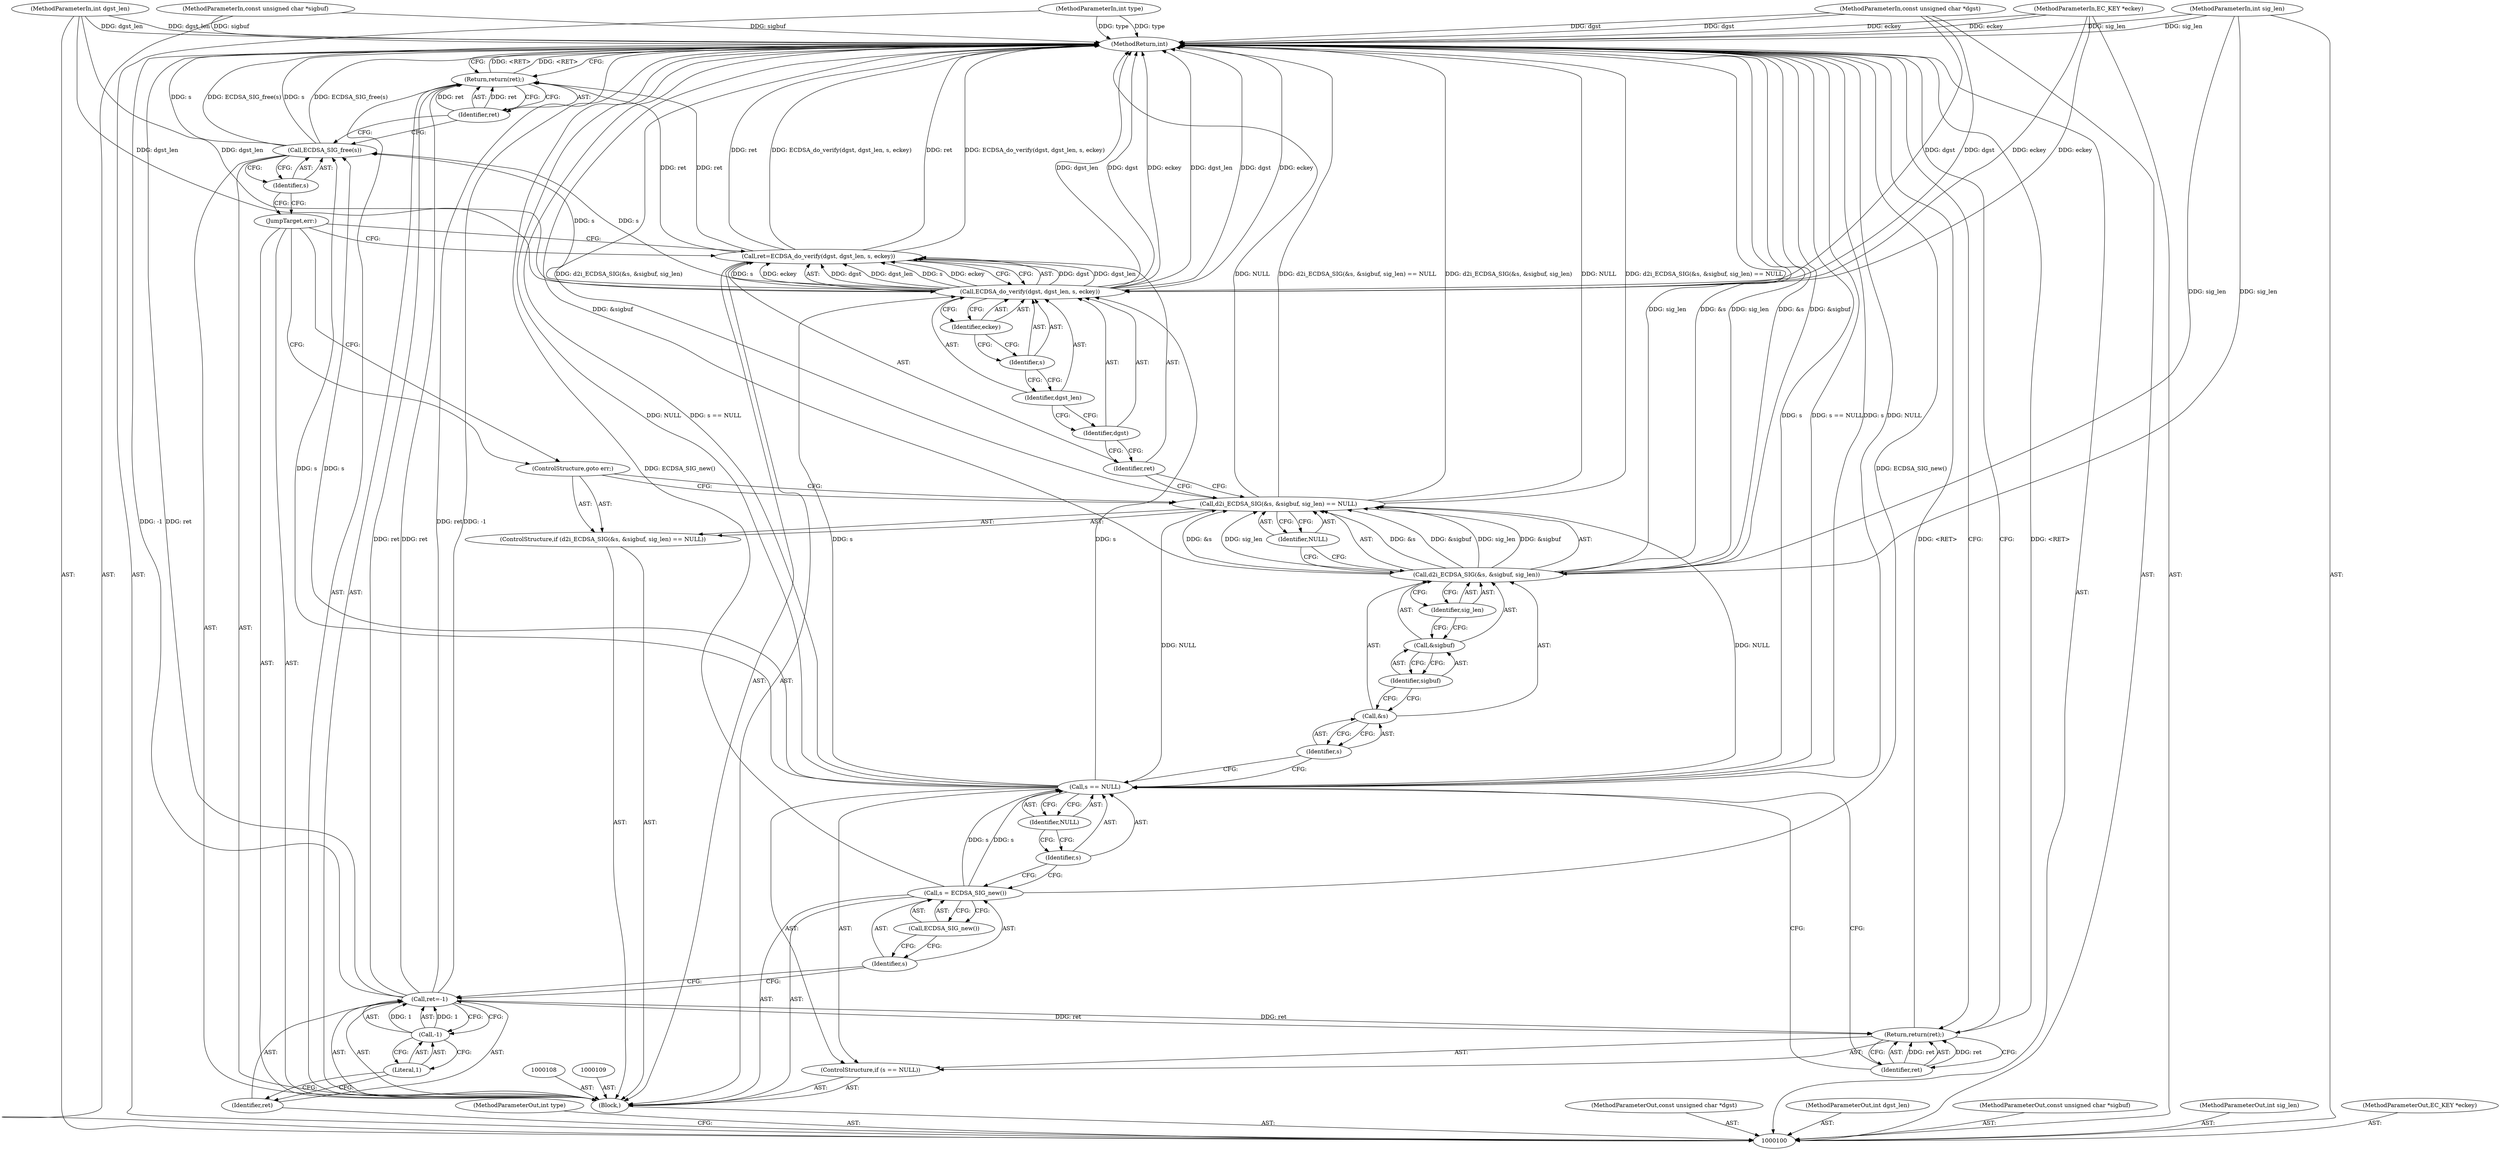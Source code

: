 digraph "1_openssl_684400ce192dac51df3d3e92b61830a6ef90be3e_1" {
"1000145" [label="(MethodReturn,int)"];
"1000101" [label="(MethodParameterIn,int type)"];
"1000191" [label="(MethodParameterOut,int type)"];
"1000102" [label="(MethodParameterIn,const unsigned char *dgst)"];
"1000192" [label="(MethodParameterOut,const unsigned char *dgst)"];
"1000103" [label="(MethodParameterIn,int dgst_len)"];
"1000193" [label="(MethodParameterOut,int dgst_len)"];
"1000133" [label="(Call,ret=ECDSA_do_verify(dgst, dgst_len, s, eckey))"];
"1000134" [label="(Identifier,ret)"];
"1000136" [label="(Identifier,dgst)"];
"1000137" [label="(Identifier,dgst_len)"];
"1000138" [label="(Identifier,s)"];
"1000139" [label="(Identifier,eckey)"];
"1000135" [label="(Call,ECDSA_do_verify(dgst, dgst_len, s, eckey))"];
"1000140" [label="(JumpTarget,err:)"];
"1000142" [label="(Identifier,s)"];
"1000141" [label="(Call,ECDSA_SIG_free(s))"];
"1000143" [label="(Return,return(ret);)"];
"1000144" [label="(Identifier,ret)"];
"1000104" [label="(MethodParameterIn,const unsigned char *sigbuf)"];
"1000194" [label="(MethodParameterOut,const unsigned char *sigbuf)"];
"1000105" [label="(MethodParameterIn,int sig_len)"];
"1000195" [label="(MethodParameterOut,int sig_len)"];
"1000106" [label="(MethodParameterIn,EC_KEY *eckey)"];
"1000196" [label="(MethodParameterOut,EC_KEY *eckey)"];
"1000107" [label="(Block,)"];
"1000112" [label="(Call,-1)"];
"1000113" [label="(Literal,1)"];
"1000110" [label="(Call,ret=-1)"];
"1000111" [label="(Identifier,ret)"];
"1000114" [label="(Call,s = ECDSA_SIG_new())"];
"1000115" [label="(Identifier,s)"];
"1000116" [label="(Call,ECDSA_SIG_new())"];
"1000120" [label="(Identifier,NULL)"];
"1000121" [label="(Return,return(ret);)"];
"1000117" [label="(ControlStructure,if (s == NULL))"];
"1000122" [label="(Identifier,ret)"];
"1000118" [label="(Call,s == NULL)"];
"1000119" [label="(Identifier,s)"];
"1000123" [label="(ControlStructure,if (d2i_ECDSA_SIG(&s, &sigbuf, sig_len) == NULL))"];
"1000126" [label="(Call,&s)"];
"1000127" [label="(Identifier,s)"];
"1000128" [label="(Call,&sigbuf)"];
"1000129" [label="(Identifier,sigbuf)"];
"1000130" [label="(Identifier,sig_len)"];
"1000131" [label="(Identifier,NULL)"];
"1000124" [label="(Call,d2i_ECDSA_SIG(&s, &sigbuf, sig_len) == NULL)"];
"1000125" [label="(Call,d2i_ECDSA_SIG(&s, &sigbuf, sig_len))"];
"1000132" [label="(ControlStructure,goto err;)"];
"1000145" -> "1000100"  [label="AST: "];
"1000145" -> "1000121"  [label="CFG: "];
"1000145" -> "1000143"  [label="CFG: "];
"1000141" -> "1000145"  [label="DDG: s"];
"1000141" -> "1000145"  [label="DDG: ECDSA_SIG_free(s)"];
"1000124" -> "1000145"  [label="DDG: d2i_ECDSA_SIG(&s, &sigbuf, sig_len)"];
"1000124" -> "1000145"  [label="DDG: NULL"];
"1000124" -> "1000145"  [label="DDG: d2i_ECDSA_SIG(&s, &sigbuf, sig_len) == NULL"];
"1000104" -> "1000145"  [label="DDG: sigbuf"];
"1000105" -> "1000145"  [label="DDG: sig_len"];
"1000118" -> "1000145"  [label="DDG: s == NULL"];
"1000118" -> "1000145"  [label="DDG: s"];
"1000118" -> "1000145"  [label="DDG: NULL"];
"1000135" -> "1000145"  [label="DDG: dgst"];
"1000135" -> "1000145"  [label="DDG: eckey"];
"1000135" -> "1000145"  [label="DDG: dgst_len"];
"1000125" -> "1000145"  [label="DDG: &sigbuf"];
"1000125" -> "1000145"  [label="DDG: sig_len"];
"1000125" -> "1000145"  [label="DDG: &s"];
"1000103" -> "1000145"  [label="DDG: dgst_len"];
"1000133" -> "1000145"  [label="DDG: ret"];
"1000133" -> "1000145"  [label="DDG: ECDSA_do_verify(dgst, dgst_len, s, eckey)"];
"1000102" -> "1000145"  [label="DDG: dgst"];
"1000110" -> "1000145"  [label="DDG: -1"];
"1000110" -> "1000145"  [label="DDG: ret"];
"1000101" -> "1000145"  [label="DDG: type"];
"1000114" -> "1000145"  [label="DDG: ECDSA_SIG_new()"];
"1000106" -> "1000145"  [label="DDG: eckey"];
"1000121" -> "1000145"  [label="DDG: <RET>"];
"1000143" -> "1000145"  [label="DDG: <RET>"];
"1000101" -> "1000100"  [label="AST: "];
"1000101" -> "1000145"  [label="DDG: type"];
"1000191" -> "1000100"  [label="AST: "];
"1000102" -> "1000100"  [label="AST: "];
"1000102" -> "1000145"  [label="DDG: dgst"];
"1000102" -> "1000135"  [label="DDG: dgst"];
"1000192" -> "1000100"  [label="AST: "];
"1000103" -> "1000100"  [label="AST: "];
"1000103" -> "1000145"  [label="DDG: dgst_len"];
"1000103" -> "1000135"  [label="DDG: dgst_len"];
"1000193" -> "1000100"  [label="AST: "];
"1000133" -> "1000107"  [label="AST: "];
"1000133" -> "1000135"  [label="CFG: "];
"1000134" -> "1000133"  [label="AST: "];
"1000135" -> "1000133"  [label="AST: "];
"1000140" -> "1000133"  [label="CFG: "];
"1000133" -> "1000145"  [label="DDG: ret"];
"1000133" -> "1000145"  [label="DDG: ECDSA_do_verify(dgst, dgst_len, s, eckey)"];
"1000135" -> "1000133"  [label="DDG: dgst"];
"1000135" -> "1000133"  [label="DDG: dgst_len"];
"1000135" -> "1000133"  [label="DDG: s"];
"1000135" -> "1000133"  [label="DDG: eckey"];
"1000133" -> "1000143"  [label="DDG: ret"];
"1000134" -> "1000133"  [label="AST: "];
"1000134" -> "1000124"  [label="CFG: "];
"1000136" -> "1000134"  [label="CFG: "];
"1000136" -> "1000135"  [label="AST: "];
"1000136" -> "1000134"  [label="CFG: "];
"1000137" -> "1000136"  [label="CFG: "];
"1000137" -> "1000135"  [label="AST: "];
"1000137" -> "1000136"  [label="CFG: "];
"1000138" -> "1000137"  [label="CFG: "];
"1000138" -> "1000135"  [label="AST: "];
"1000138" -> "1000137"  [label="CFG: "];
"1000139" -> "1000138"  [label="CFG: "];
"1000139" -> "1000135"  [label="AST: "];
"1000139" -> "1000138"  [label="CFG: "];
"1000135" -> "1000139"  [label="CFG: "];
"1000135" -> "1000133"  [label="AST: "];
"1000135" -> "1000139"  [label="CFG: "];
"1000136" -> "1000135"  [label="AST: "];
"1000137" -> "1000135"  [label="AST: "];
"1000138" -> "1000135"  [label="AST: "];
"1000139" -> "1000135"  [label="AST: "];
"1000133" -> "1000135"  [label="CFG: "];
"1000135" -> "1000145"  [label="DDG: dgst"];
"1000135" -> "1000145"  [label="DDG: eckey"];
"1000135" -> "1000145"  [label="DDG: dgst_len"];
"1000135" -> "1000133"  [label="DDG: dgst"];
"1000135" -> "1000133"  [label="DDG: dgst_len"];
"1000135" -> "1000133"  [label="DDG: s"];
"1000135" -> "1000133"  [label="DDG: eckey"];
"1000102" -> "1000135"  [label="DDG: dgst"];
"1000103" -> "1000135"  [label="DDG: dgst_len"];
"1000118" -> "1000135"  [label="DDG: s"];
"1000106" -> "1000135"  [label="DDG: eckey"];
"1000135" -> "1000141"  [label="DDG: s"];
"1000140" -> "1000107"  [label="AST: "];
"1000140" -> "1000133"  [label="CFG: "];
"1000140" -> "1000132"  [label="CFG: "];
"1000142" -> "1000140"  [label="CFG: "];
"1000142" -> "1000141"  [label="AST: "];
"1000142" -> "1000140"  [label="CFG: "];
"1000141" -> "1000142"  [label="CFG: "];
"1000141" -> "1000107"  [label="AST: "];
"1000141" -> "1000142"  [label="CFG: "];
"1000142" -> "1000141"  [label="AST: "];
"1000144" -> "1000141"  [label="CFG: "];
"1000141" -> "1000145"  [label="DDG: s"];
"1000141" -> "1000145"  [label="DDG: ECDSA_SIG_free(s)"];
"1000135" -> "1000141"  [label="DDG: s"];
"1000118" -> "1000141"  [label="DDG: s"];
"1000143" -> "1000107"  [label="AST: "];
"1000143" -> "1000144"  [label="CFG: "];
"1000144" -> "1000143"  [label="AST: "];
"1000145" -> "1000143"  [label="CFG: "];
"1000143" -> "1000145"  [label="DDG: <RET>"];
"1000144" -> "1000143"  [label="DDG: ret"];
"1000133" -> "1000143"  [label="DDG: ret"];
"1000110" -> "1000143"  [label="DDG: ret"];
"1000144" -> "1000143"  [label="AST: "];
"1000144" -> "1000141"  [label="CFG: "];
"1000143" -> "1000144"  [label="CFG: "];
"1000144" -> "1000143"  [label="DDG: ret"];
"1000104" -> "1000100"  [label="AST: "];
"1000104" -> "1000145"  [label="DDG: sigbuf"];
"1000194" -> "1000100"  [label="AST: "];
"1000105" -> "1000100"  [label="AST: "];
"1000105" -> "1000145"  [label="DDG: sig_len"];
"1000105" -> "1000125"  [label="DDG: sig_len"];
"1000195" -> "1000100"  [label="AST: "];
"1000106" -> "1000100"  [label="AST: "];
"1000106" -> "1000145"  [label="DDG: eckey"];
"1000106" -> "1000135"  [label="DDG: eckey"];
"1000196" -> "1000100"  [label="AST: "];
"1000107" -> "1000100"  [label="AST: "];
"1000108" -> "1000107"  [label="AST: "];
"1000109" -> "1000107"  [label="AST: "];
"1000110" -> "1000107"  [label="AST: "];
"1000114" -> "1000107"  [label="AST: "];
"1000117" -> "1000107"  [label="AST: "];
"1000123" -> "1000107"  [label="AST: "];
"1000133" -> "1000107"  [label="AST: "];
"1000140" -> "1000107"  [label="AST: "];
"1000141" -> "1000107"  [label="AST: "];
"1000143" -> "1000107"  [label="AST: "];
"1000112" -> "1000110"  [label="AST: "];
"1000112" -> "1000113"  [label="CFG: "];
"1000113" -> "1000112"  [label="AST: "];
"1000110" -> "1000112"  [label="CFG: "];
"1000112" -> "1000110"  [label="DDG: 1"];
"1000113" -> "1000112"  [label="AST: "];
"1000113" -> "1000111"  [label="CFG: "];
"1000112" -> "1000113"  [label="CFG: "];
"1000110" -> "1000107"  [label="AST: "];
"1000110" -> "1000112"  [label="CFG: "];
"1000111" -> "1000110"  [label="AST: "];
"1000112" -> "1000110"  [label="AST: "];
"1000115" -> "1000110"  [label="CFG: "];
"1000110" -> "1000145"  [label="DDG: -1"];
"1000110" -> "1000145"  [label="DDG: ret"];
"1000112" -> "1000110"  [label="DDG: 1"];
"1000110" -> "1000121"  [label="DDG: ret"];
"1000110" -> "1000143"  [label="DDG: ret"];
"1000111" -> "1000110"  [label="AST: "];
"1000111" -> "1000100"  [label="CFG: "];
"1000113" -> "1000111"  [label="CFG: "];
"1000114" -> "1000107"  [label="AST: "];
"1000114" -> "1000116"  [label="CFG: "];
"1000115" -> "1000114"  [label="AST: "];
"1000116" -> "1000114"  [label="AST: "];
"1000119" -> "1000114"  [label="CFG: "];
"1000114" -> "1000145"  [label="DDG: ECDSA_SIG_new()"];
"1000114" -> "1000118"  [label="DDG: s"];
"1000115" -> "1000114"  [label="AST: "];
"1000115" -> "1000110"  [label="CFG: "];
"1000116" -> "1000115"  [label="CFG: "];
"1000116" -> "1000114"  [label="AST: "];
"1000116" -> "1000115"  [label="CFG: "];
"1000114" -> "1000116"  [label="CFG: "];
"1000120" -> "1000118"  [label="AST: "];
"1000120" -> "1000119"  [label="CFG: "];
"1000118" -> "1000120"  [label="CFG: "];
"1000121" -> "1000117"  [label="AST: "];
"1000121" -> "1000122"  [label="CFG: "];
"1000122" -> "1000121"  [label="AST: "];
"1000145" -> "1000121"  [label="CFG: "];
"1000121" -> "1000145"  [label="DDG: <RET>"];
"1000122" -> "1000121"  [label="DDG: ret"];
"1000110" -> "1000121"  [label="DDG: ret"];
"1000117" -> "1000107"  [label="AST: "];
"1000118" -> "1000117"  [label="AST: "];
"1000121" -> "1000117"  [label="AST: "];
"1000122" -> "1000121"  [label="AST: "];
"1000122" -> "1000118"  [label="CFG: "];
"1000121" -> "1000122"  [label="CFG: "];
"1000122" -> "1000121"  [label="DDG: ret"];
"1000118" -> "1000117"  [label="AST: "];
"1000118" -> "1000120"  [label="CFG: "];
"1000119" -> "1000118"  [label="AST: "];
"1000120" -> "1000118"  [label="AST: "];
"1000122" -> "1000118"  [label="CFG: "];
"1000127" -> "1000118"  [label="CFG: "];
"1000118" -> "1000145"  [label="DDG: s == NULL"];
"1000118" -> "1000145"  [label="DDG: s"];
"1000118" -> "1000145"  [label="DDG: NULL"];
"1000114" -> "1000118"  [label="DDG: s"];
"1000118" -> "1000124"  [label="DDG: NULL"];
"1000118" -> "1000135"  [label="DDG: s"];
"1000118" -> "1000141"  [label="DDG: s"];
"1000119" -> "1000118"  [label="AST: "];
"1000119" -> "1000114"  [label="CFG: "];
"1000120" -> "1000119"  [label="CFG: "];
"1000123" -> "1000107"  [label="AST: "];
"1000124" -> "1000123"  [label="AST: "];
"1000132" -> "1000123"  [label="AST: "];
"1000126" -> "1000125"  [label="AST: "];
"1000126" -> "1000127"  [label="CFG: "];
"1000127" -> "1000126"  [label="AST: "];
"1000129" -> "1000126"  [label="CFG: "];
"1000127" -> "1000126"  [label="AST: "];
"1000127" -> "1000118"  [label="CFG: "];
"1000126" -> "1000127"  [label="CFG: "];
"1000128" -> "1000125"  [label="AST: "];
"1000128" -> "1000129"  [label="CFG: "];
"1000129" -> "1000128"  [label="AST: "];
"1000130" -> "1000128"  [label="CFG: "];
"1000129" -> "1000128"  [label="AST: "];
"1000129" -> "1000126"  [label="CFG: "];
"1000128" -> "1000129"  [label="CFG: "];
"1000130" -> "1000125"  [label="AST: "];
"1000130" -> "1000128"  [label="CFG: "];
"1000125" -> "1000130"  [label="CFG: "];
"1000131" -> "1000124"  [label="AST: "];
"1000131" -> "1000125"  [label="CFG: "];
"1000124" -> "1000131"  [label="CFG: "];
"1000124" -> "1000123"  [label="AST: "];
"1000124" -> "1000131"  [label="CFG: "];
"1000125" -> "1000124"  [label="AST: "];
"1000131" -> "1000124"  [label="AST: "];
"1000132" -> "1000124"  [label="CFG: "];
"1000134" -> "1000124"  [label="CFG: "];
"1000124" -> "1000145"  [label="DDG: d2i_ECDSA_SIG(&s, &sigbuf, sig_len)"];
"1000124" -> "1000145"  [label="DDG: NULL"];
"1000124" -> "1000145"  [label="DDG: d2i_ECDSA_SIG(&s, &sigbuf, sig_len) == NULL"];
"1000125" -> "1000124"  [label="DDG: &s"];
"1000125" -> "1000124"  [label="DDG: &sigbuf"];
"1000125" -> "1000124"  [label="DDG: sig_len"];
"1000118" -> "1000124"  [label="DDG: NULL"];
"1000125" -> "1000124"  [label="AST: "];
"1000125" -> "1000130"  [label="CFG: "];
"1000126" -> "1000125"  [label="AST: "];
"1000128" -> "1000125"  [label="AST: "];
"1000130" -> "1000125"  [label="AST: "];
"1000131" -> "1000125"  [label="CFG: "];
"1000125" -> "1000145"  [label="DDG: &sigbuf"];
"1000125" -> "1000145"  [label="DDG: sig_len"];
"1000125" -> "1000145"  [label="DDG: &s"];
"1000125" -> "1000124"  [label="DDG: &s"];
"1000125" -> "1000124"  [label="DDG: &sigbuf"];
"1000125" -> "1000124"  [label="DDG: sig_len"];
"1000105" -> "1000125"  [label="DDG: sig_len"];
"1000132" -> "1000123"  [label="AST: "];
"1000132" -> "1000124"  [label="CFG: "];
"1000140" -> "1000132"  [label="CFG: "];
}
